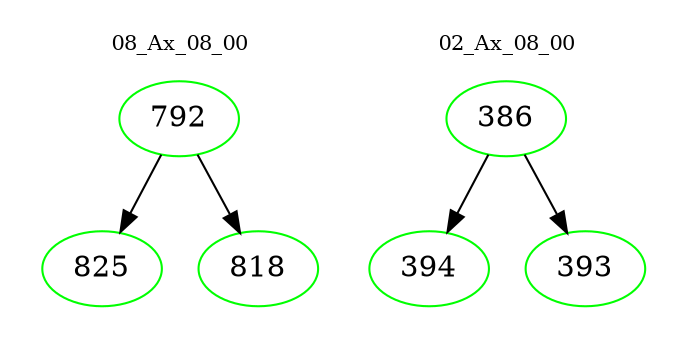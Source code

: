 digraph{
subgraph cluster_0 {
color = white
label = "08_Ax_08_00";
fontsize=10;
T0_792 [label="792", color="green"]
T0_792 -> T0_825 [color="black"]
T0_825 [label="825", color="green"]
T0_792 -> T0_818 [color="black"]
T0_818 [label="818", color="green"]
}
subgraph cluster_1 {
color = white
label = "02_Ax_08_00";
fontsize=10;
T1_386 [label="386", color="green"]
T1_386 -> T1_394 [color="black"]
T1_394 [label="394", color="green"]
T1_386 -> T1_393 [color="black"]
T1_393 [label="393", color="green"]
}
}
